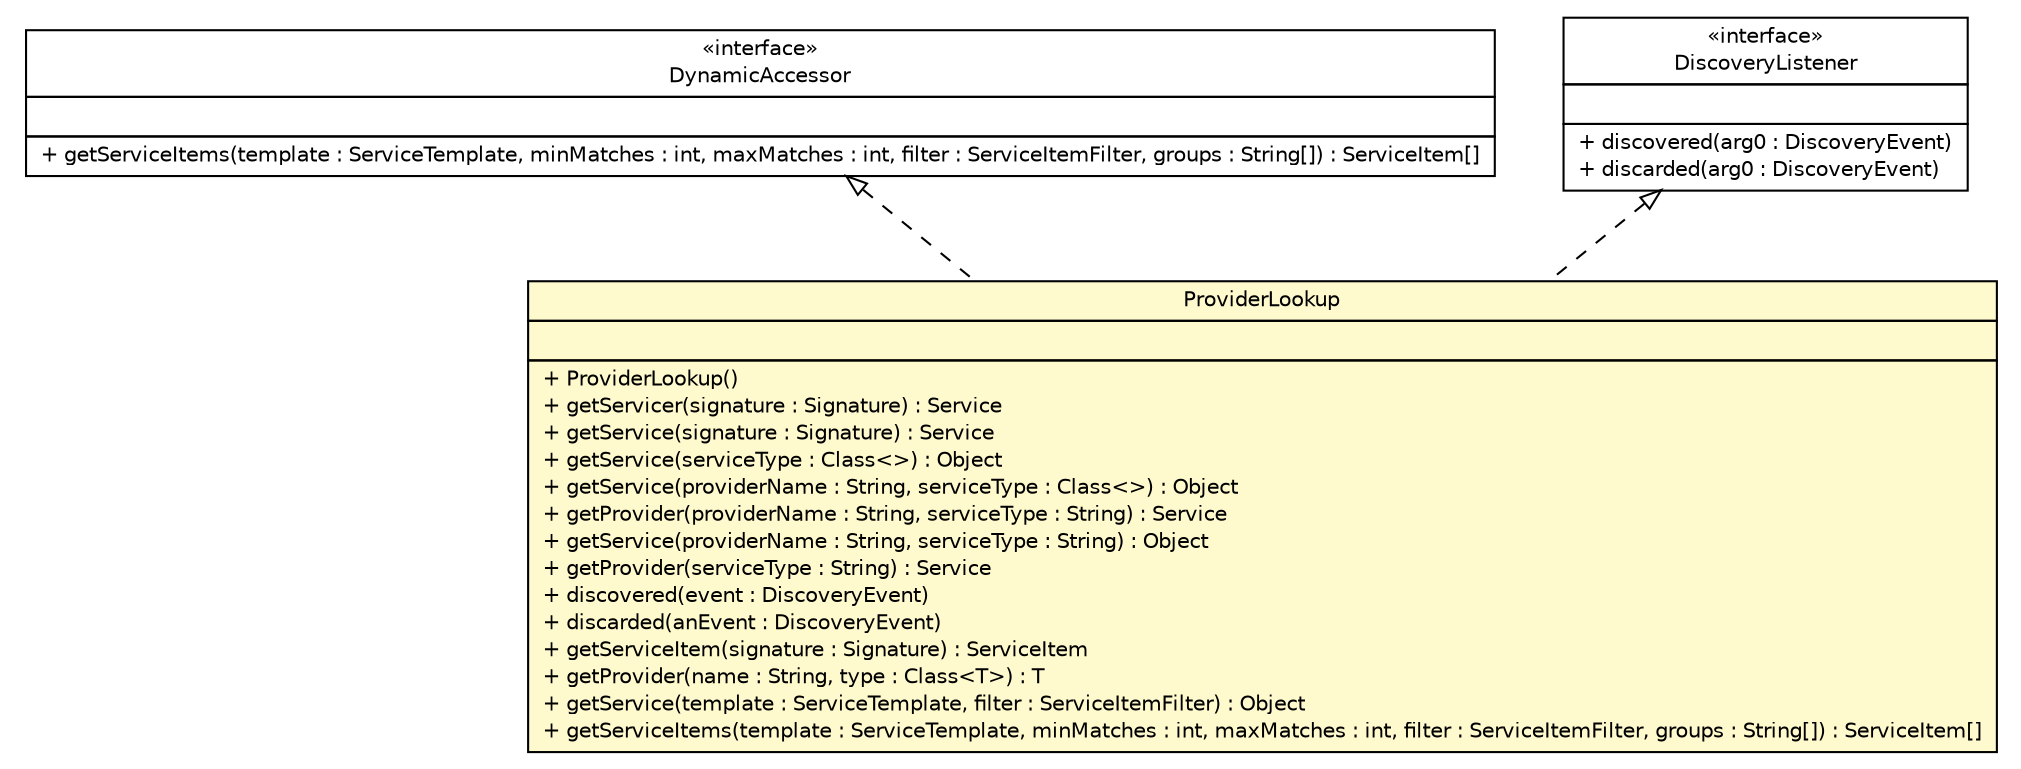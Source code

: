 #!/usr/local/bin/dot
#
# Class diagram 
# Generated by UMLGraph version R5_6 (http://www.umlgraph.org/)
#

digraph G {
	edge [fontname="Helvetica",fontsize=10,labelfontname="Helvetica",labelfontsize=10];
	node [fontname="Helvetica",fontsize=10,shape=plaintext];
	nodesep=0.25;
	ranksep=0.5;
	// sorcer.util.ProviderLookup
	c360441 [label=<<table title="sorcer.util.ProviderLookup" border="0" cellborder="1" cellspacing="0" cellpadding="2" port="p" bgcolor="lemonChiffon" href="./ProviderLookup.html">
		<tr><td><table border="0" cellspacing="0" cellpadding="1">
<tr><td align="center" balign="center"> ProviderLookup </td></tr>
		</table></td></tr>
		<tr><td><table border="0" cellspacing="0" cellpadding="1">
<tr><td align="left" balign="left">  </td></tr>
		</table></td></tr>
		<tr><td><table border="0" cellspacing="0" cellpadding="1">
<tr><td align="left" balign="left"> + ProviderLookup() </td></tr>
<tr><td align="left" balign="left"> + getServicer(signature : Signature) : Service </td></tr>
<tr><td align="left" balign="left"> + getService(signature : Signature) : Service </td></tr>
<tr><td align="left" balign="left"> + getService(serviceType : Class&lt;&gt;) : Object </td></tr>
<tr><td align="left" balign="left"> + getService(providerName : String, serviceType : Class&lt;&gt;) : Object </td></tr>
<tr><td align="left" balign="left"> + getProvider(providerName : String, serviceType : String) : Service </td></tr>
<tr><td align="left" balign="left"> + getService(providerName : String, serviceType : String) : Object </td></tr>
<tr><td align="left" balign="left"> + getProvider(serviceType : String) : Service </td></tr>
<tr><td align="left" balign="left"> + discovered(event : DiscoveryEvent) </td></tr>
<tr><td align="left" balign="left"> + discarded(anEvent : DiscoveryEvent) </td></tr>
<tr><td align="left" balign="left"> + getServiceItem(signature : Signature) : ServiceItem </td></tr>
<tr><td align="left" balign="left"> + getProvider(name : String, type : Class&lt;T&gt;) : T </td></tr>
<tr><td align="left" balign="left"> + getService(template : ServiceTemplate, filter : ServiceItemFilter) : Object </td></tr>
<tr><td align="left" balign="left"> + getServiceItems(template : ServiceTemplate, minMatches : int, maxMatches : int, filter : ServiceItemFilter, groups : String[]) : ServiceItem[] </td></tr>
		</table></td></tr>
		</table>>, URL="./ProviderLookup.html", fontname="Helvetica", fontcolor="black", fontsize=10.0];
	// sorcer.service.DynamicAccessor
	c360693 [label=<<table title="sorcer.service.DynamicAccessor" border="0" cellborder="1" cellspacing="0" cellpadding="2" port="p" href="../service/DynamicAccessor.html">
		<tr><td><table border="0" cellspacing="0" cellpadding="1">
<tr><td align="center" balign="center"> &#171;interface&#187; </td></tr>
<tr><td align="center" balign="center"> DynamicAccessor </td></tr>
		</table></td></tr>
		<tr><td><table border="0" cellspacing="0" cellpadding="1">
<tr><td align="left" balign="left">  </td></tr>
		</table></td></tr>
		<tr><td><table border="0" cellspacing="0" cellpadding="1">
<tr><td align="left" balign="left"> + getServiceItems(template : ServiceTemplate, minMatches : int, maxMatches : int, filter : ServiceItemFilter, groups : String[]) : ServiceItem[] </td></tr>
		</table></td></tr>
		</table>>, URL="../service/DynamicAccessor.html", fontname="Helvetica", fontcolor="black", fontsize=10.0];
	//sorcer.util.ProviderLookup implements net.jini.discovery.DiscoveryListener
	c361095:p -> c360441:p [dir=back,arrowtail=empty,style=dashed];
	//sorcer.util.ProviderLookup implements sorcer.service.DynamicAccessor
	c360693:p -> c360441:p [dir=back,arrowtail=empty,style=dashed];
	// net.jini.discovery.DiscoveryListener
	c361095 [label=<<table title="net.jini.discovery.DiscoveryListener" border="0" cellborder="1" cellspacing="0" cellpadding="2" port="p" href="https://river.apache.org/doc/api/net/jini/discovery/DiscoveryListener.html">
		<tr><td><table border="0" cellspacing="0" cellpadding="1">
<tr><td align="center" balign="center"> &#171;interface&#187; </td></tr>
<tr><td align="center" balign="center"> DiscoveryListener </td></tr>
		</table></td></tr>
		<tr><td><table border="0" cellspacing="0" cellpadding="1">
<tr><td align="left" balign="left">  </td></tr>
		</table></td></tr>
		<tr><td><table border="0" cellspacing="0" cellpadding="1">
<tr><td align="left" balign="left"> + discovered(arg0 : DiscoveryEvent) </td></tr>
<tr><td align="left" balign="left"> + discarded(arg0 : DiscoveryEvent) </td></tr>
		</table></td></tr>
		</table>>, URL="https://river.apache.org/doc/api/net/jini/discovery/DiscoveryListener.html", fontname="Helvetica", fontcolor="black", fontsize=10.0];
}

